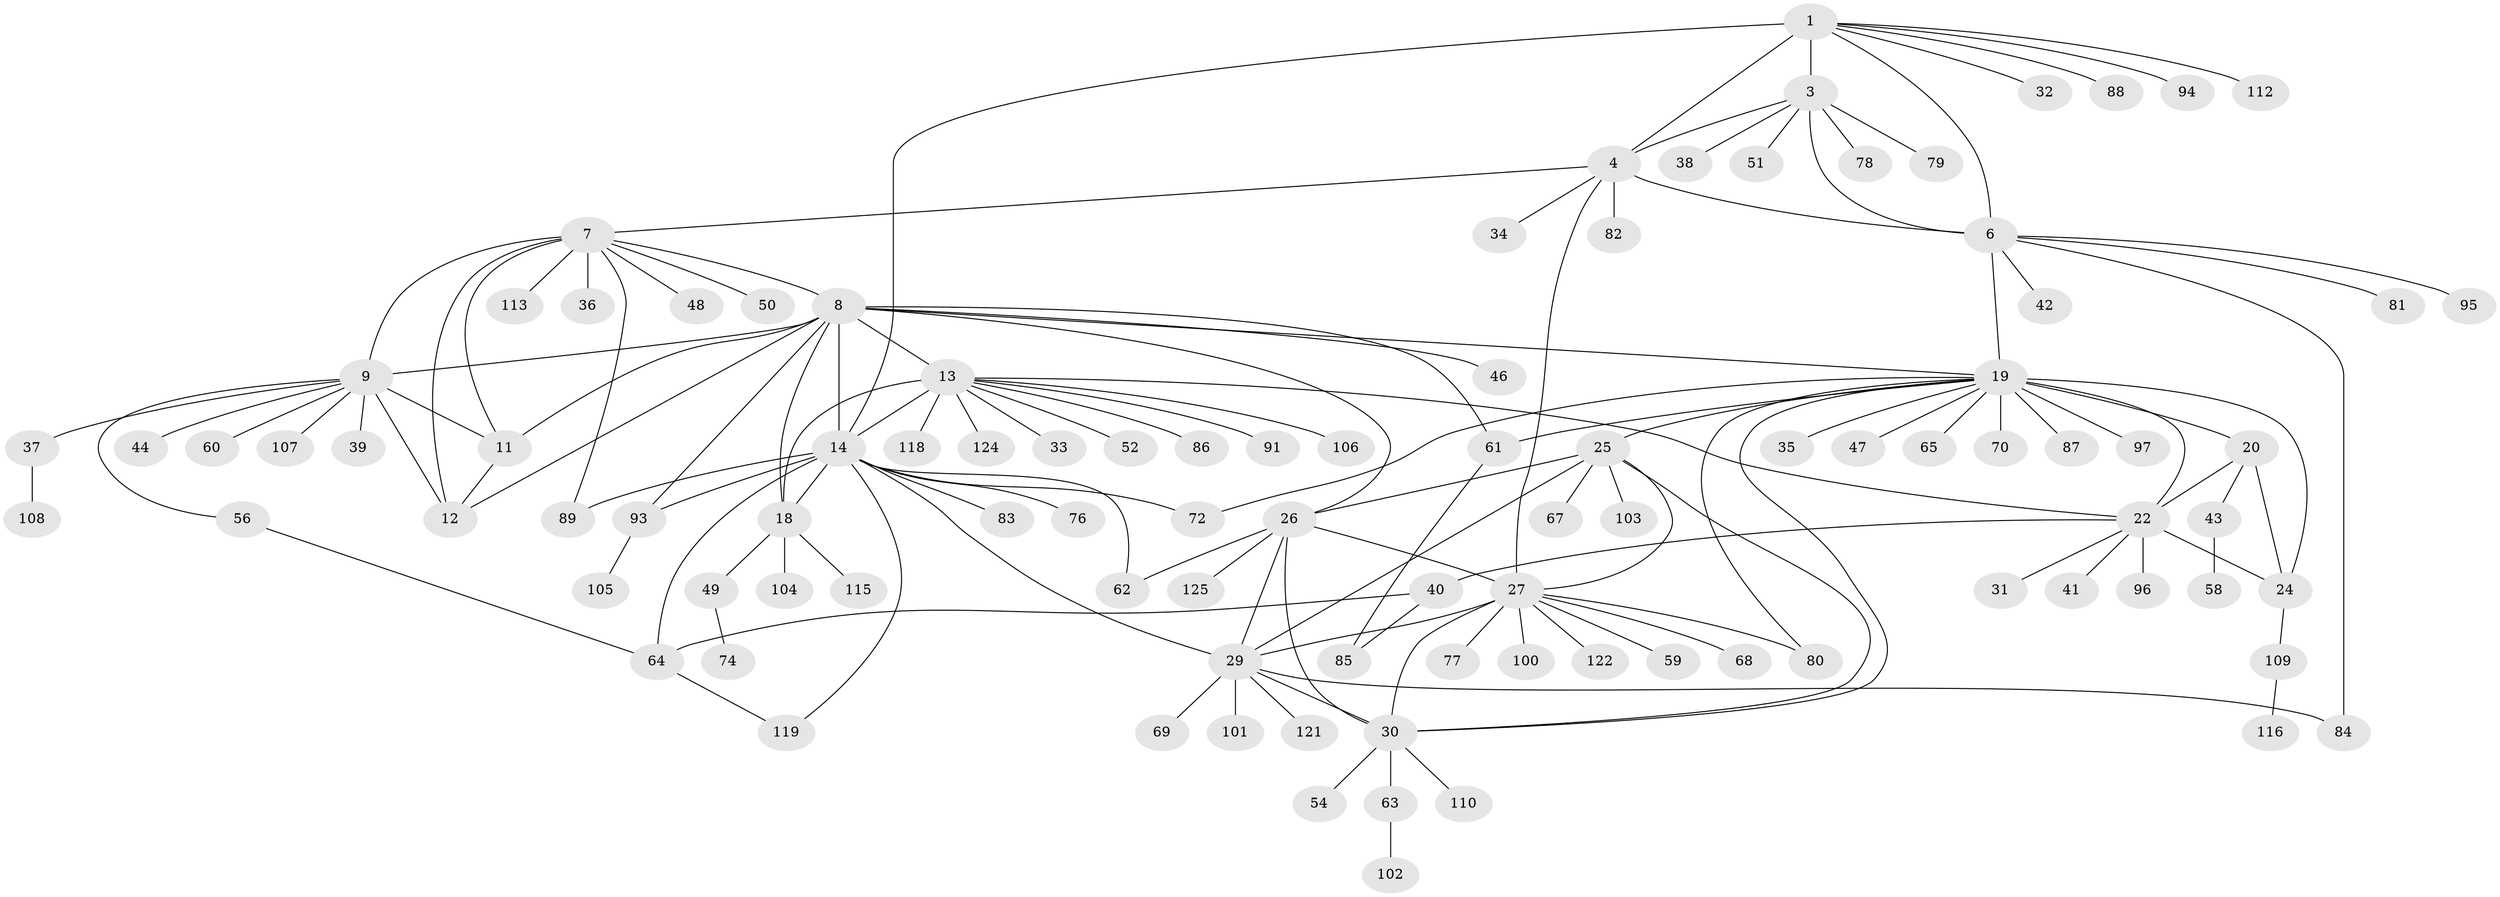 // Generated by graph-tools (version 1.1) at 2025/52/02/27/25 19:52:15]
// undirected, 99 vertices, 137 edges
graph export_dot {
graph [start="1"]
  node [color=gray90,style=filled];
  1 [super="+2"];
  3 [super="+5"];
  4;
  6 [super="+123"];
  7 [super="+99"];
  8 [super="+15"];
  9 [super="+10"];
  11 [super="+45"];
  12;
  13 [super="+16"];
  14 [super="+17"];
  18 [super="+66"];
  19 [super="+21"];
  20;
  22 [super="+23"];
  24 [super="+114"];
  25 [super="+57"];
  26 [super="+28"];
  27 [super="+73"];
  29 [super="+90"];
  30 [super="+53"];
  31;
  32;
  33;
  34;
  35;
  36;
  37;
  38;
  39;
  40;
  41;
  42;
  43 [super="+71"];
  44;
  46;
  47;
  48;
  49 [super="+55"];
  50;
  51;
  52;
  54 [super="+92"];
  56;
  58;
  59;
  60;
  61 [super="+75"];
  62;
  63;
  64 [super="+111"];
  65;
  67;
  68;
  69;
  70;
  72;
  74;
  76;
  77;
  78;
  79;
  80;
  81;
  82;
  83;
  84;
  85 [super="+120"];
  86 [super="+117"];
  87;
  88 [super="+98"];
  89;
  91;
  93;
  94;
  95;
  96;
  97;
  100;
  101;
  102;
  103;
  104;
  105;
  106;
  107;
  108;
  109;
  110;
  112;
  113;
  115;
  116;
  118;
  119;
  121;
  122;
  124;
  125;
  1 -- 3 [weight=4];
  1 -- 4 [weight=2];
  1 -- 6 [weight=2];
  1 -- 32;
  1 -- 14;
  1 -- 112;
  1 -- 88;
  1 -- 94;
  3 -- 4 [weight=2];
  3 -- 6 [weight=2];
  3 -- 51;
  3 -- 79;
  3 -- 38;
  3 -- 78;
  4 -- 6;
  4 -- 7;
  4 -- 27;
  4 -- 34;
  4 -- 82;
  6 -- 42;
  6 -- 81;
  6 -- 84;
  6 -- 95;
  6 -- 19;
  7 -- 8;
  7 -- 9 [weight=2];
  7 -- 11;
  7 -- 12;
  7 -- 36;
  7 -- 48;
  7 -- 50;
  7 -- 89;
  7 -- 113;
  8 -- 9 [weight=2];
  8 -- 11;
  8 -- 12;
  8 -- 26;
  8 -- 46;
  8 -- 61;
  8 -- 93;
  8 -- 18;
  8 -- 13 [weight=2];
  8 -- 14 [weight=2];
  8 -- 19;
  9 -- 11 [weight=2];
  9 -- 12 [weight=2];
  9 -- 56;
  9 -- 60;
  9 -- 107;
  9 -- 37;
  9 -- 39;
  9 -- 44;
  11 -- 12;
  13 -- 14 [weight=4];
  13 -- 18 [weight=2];
  13 -- 33;
  13 -- 52;
  13 -- 124;
  13 -- 106;
  13 -- 22;
  13 -- 86;
  13 -- 118;
  13 -- 91;
  14 -- 18 [weight=2];
  14 -- 72;
  14 -- 76;
  14 -- 93;
  14 -- 64;
  14 -- 83;
  14 -- 119;
  14 -- 89;
  14 -- 29;
  14 -- 62;
  18 -- 49;
  18 -- 104;
  18 -- 115;
  19 -- 20 [weight=2];
  19 -- 22 [weight=4];
  19 -- 24 [weight=2];
  19 -- 65;
  19 -- 70;
  19 -- 72;
  19 -- 80;
  19 -- 25;
  19 -- 87;
  19 -- 30;
  19 -- 97;
  19 -- 35;
  19 -- 47;
  19 -- 61;
  20 -- 22 [weight=2];
  20 -- 24;
  20 -- 43;
  22 -- 24 [weight=2];
  22 -- 40;
  22 -- 96;
  22 -- 41;
  22 -- 31;
  24 -- 109;
  25 -- 26 [weight=2];
  25 -- 27;
  25 -- 29;
  25 -- 30;
  25 -- 67;
  25 -- 103;
  26 -- 27 [weight=2];
  26 -- 29 [weight=2];
  26 -- 30 [weight=2];
  26 -- 62;
  26 -- 125;
  27 -- 29;
  27 -- 30;
  27 -- 59;
  27 -- 68;
  27 -- 80;
  27 -- 122;
  27 -- 100;
  27 -- 77;
  29 -- 30;
  29 -- 69;
  29 -- 84;
  29 -- 101;
  29 -- 121;
  30 -- 54;
  30 -- 63;
  30 -- 110;
  37 -- 108;
  40 -- 64;
  40 -- 85;
  43 -- 58;
  49 -- 74;
  56 -- 64;
  61 -- 85;
  63 -- 102;
  64 -- 119;
  93 -- 105;
  109 -- 116;
}
